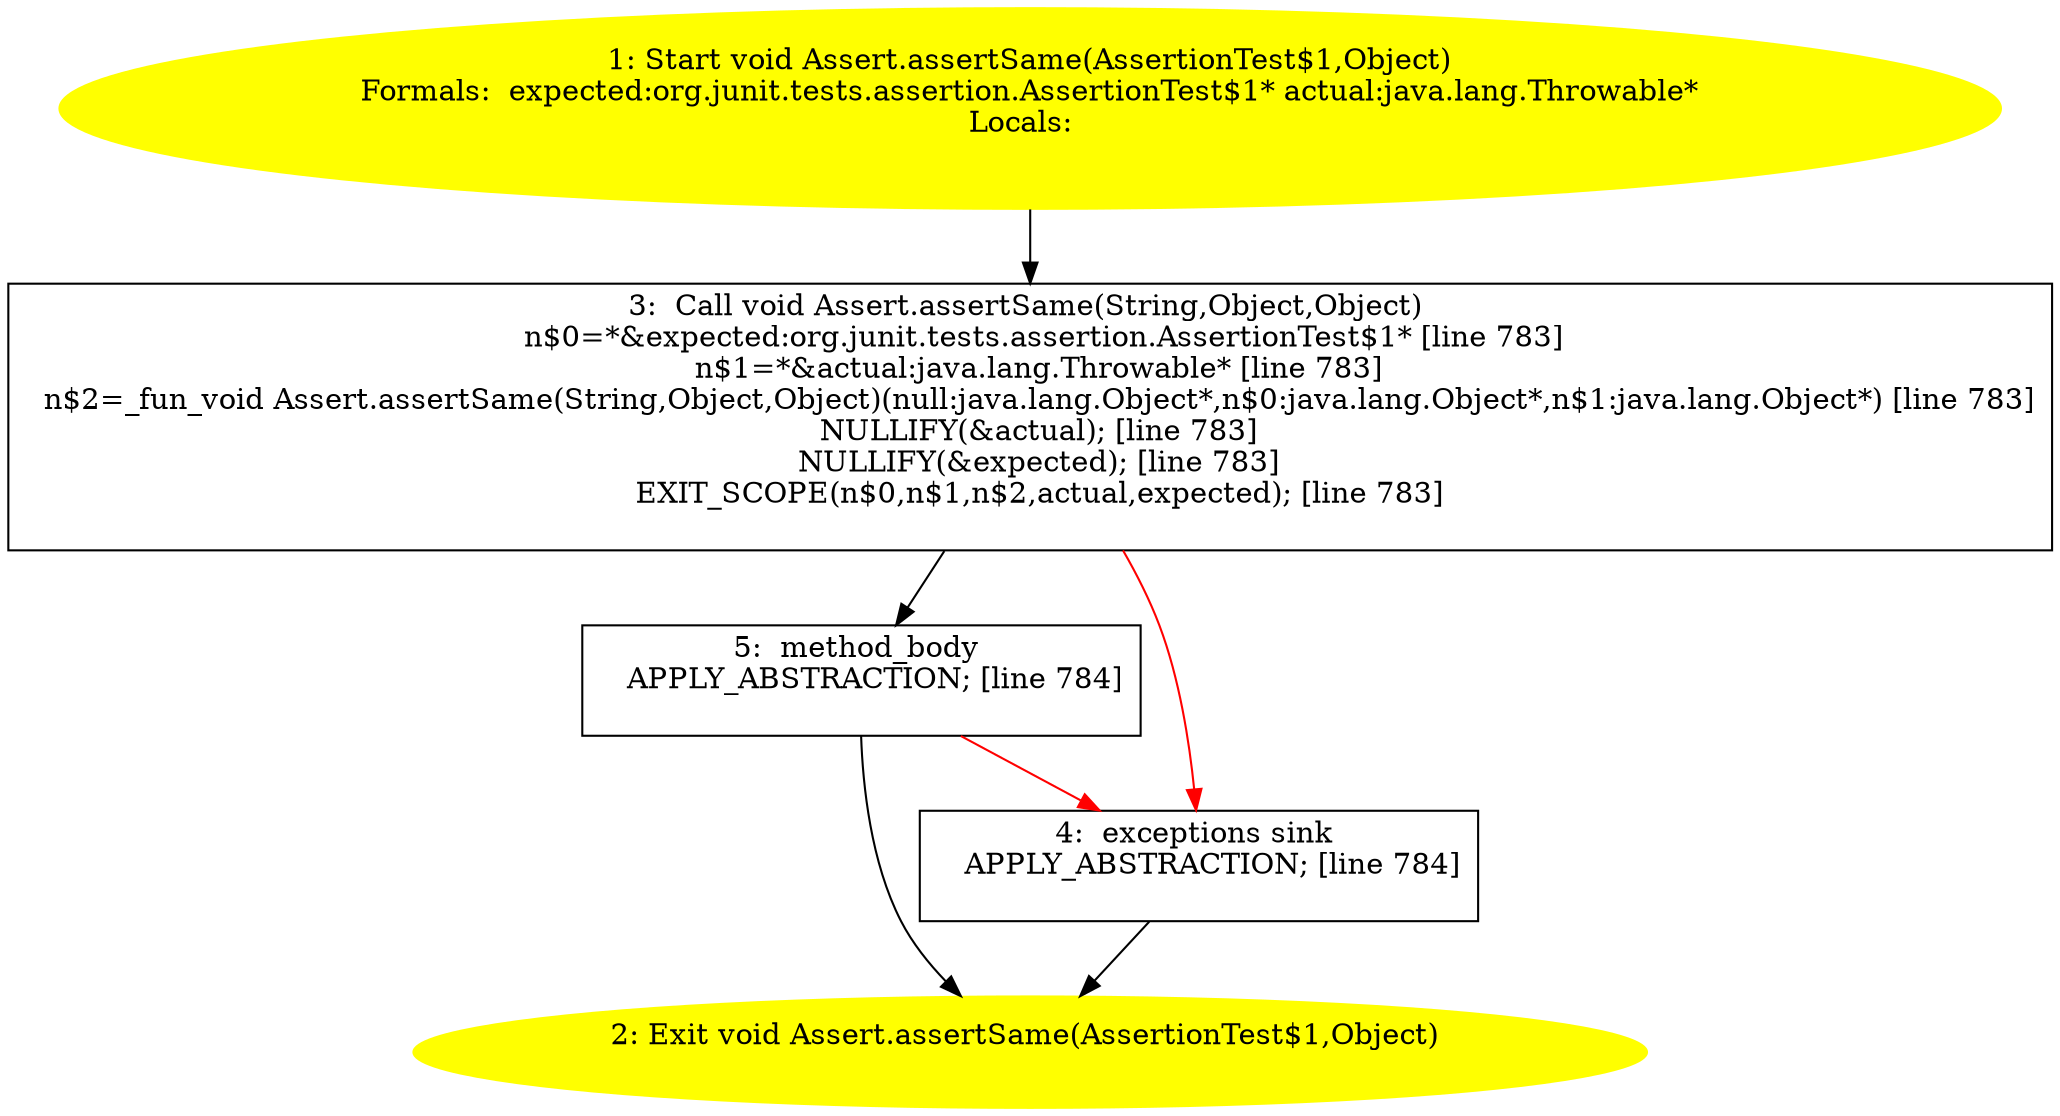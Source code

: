 /* @generated */
digraph cfg {
"org.junit.Assert.assertSame(org.junit.tests.assertion.AssertionTest$1,java.lang.Object):void.5aac4133c8ab85944088beddc79d9664_1" [label="1: Start void Assert.assertSame(AssertionTest$1,Object)\nFormals:  expected:org.junit.tests.assertion.AssertionTest$1* actual:java.lang.Throwable*\nLocals:  \n  " color=yellow style=filled]
	

	 "org.junit.Assert.assertSame(org.junit.tests.assertion.AssertionTest$1,java.lang.Object):void.5aac4133c8ab85944088beddc79d9664_1" -> "org.junit.Assert.assertSame(org.junit.tests.assertion.AssertionTest$1,java.lang.Object):void.5aac4133c8ab85944088beddc79d9664_3" ;
"org.junit.Assert.assertSame(org.junit.tests.assertion.AssertionTest$1,java.lang.Object):void.5aac4133c8ab85944088beddc79d9664_2" [label="2: Exit void Assert.assertSame(AssertionTest$1,Object) \n  " color=yellow style=filled]
	

"org.junit.Assert.assertSame(org.junit.tests.assertion.AssertionTest$1,java.lang.Object):void.5aac4133c8ab85944088beddc79d9664_3" [label="3:  Call void Assert.assertSame(String,Object,Object) \n   n$0=*&expected:org.junit.tests.assertion.AssertionTest$1* [line 783]\n  n$1=*&actual:java.lang.Throwable* [line 783]\n  n$2=_fun_void Assert.assertSame(String,Object,Object)(null:java.lang.Object*,n$0:java.lang.Object*,n$1:java.lang.Object*) [line 783]\n  NULLIFY(&actual); [line 783]\n  NULLIFY(&expected); [line 783]\n  EXIT_SCOPE(n$0,n$1,n$2,actual,expected); [line 783]\n " shape="box"]
	

	 "org.junit.Assert.assertSame(org.junit.tests.assertion.AssertionTest$1,java.lang.Object):void.5aac4133c8ab85944088beddc79d9664_3" -> "org.junit.Assert.assertSame(org.junit.tests.assertion.AssertionTest$1,java.lang.Object):void.5aac4133c8ab85944088beddc79d9664_5" ;
	 "org.junit.Assert.assertSame(org.junit.tests.assertion.AssertionTest$1,java.lang.Object):void.5aac4133c8ab85944088beddc79d9664_3" -> "org.junit.Assert.assertSame(org.junit.tests.assertion.AssertionTest$1,java.lang.Object):void.5aac4133c8ab85944088beddc79d9664_4" [color="red" ];
"org.junit.Assert.assertSame(org.junit.tests.assertion.AssertionTest$1,java.lang.Object):void.5aac4133c8ab85944088beddc79d9664_4" [label="4:  exceptions sink \n   APPLY_ABSTRACTION; [line 784]\n " shape="box"]
	

	 "org.junit.Assert.assertSame(org.junit.tests.assertion.AssertionTest$1,java.lang.Object):void.5aac4133c8ab85944088beddc79d9664_4" -> "org.junit.Assert.assertSame(org.junit.tests.assertion.AssertionTest$1,java.lang.Object):void.5aac4133c8ab85944088beddc79d9664_2" ;
"org.junit.Assert.assertSame(org.junit.tests.assertion.AssertionTest$1,java.lang.Object):void.5aac4133c8ab85944088beddc79d9664_5" [label="5:  method_body \n   APPLY_ABSTRACTION; [line 784]\n " shape="box"]
	

	 "org.junit.Assert.assertSame(org.junit.tests.assertion.AssertionTest$1,java.lang.Object):void.5aac4133c8ab85944088beddc79d9664_5" -> "org.junit.Assert.assertSame(org.junit.tests.assertion.AssertionTest$1,java.lang.Object):void.5aac4133c8ab85944088beddc79d9664_2" ;
	 "org.junit.Assert.assertSame(org.junit.tests.assertion.AssertionTest$1,java.lang.Object):void.5aac4133c8ab85944088beddc79d9664_5" -> "org.junit.Assert.assertSame(org.junit.tests.assertion.AssertionTest$1,java.lang.Object):void.5aac4133c8ab85944088beddc79d9664_4" [color="red" ];
}
